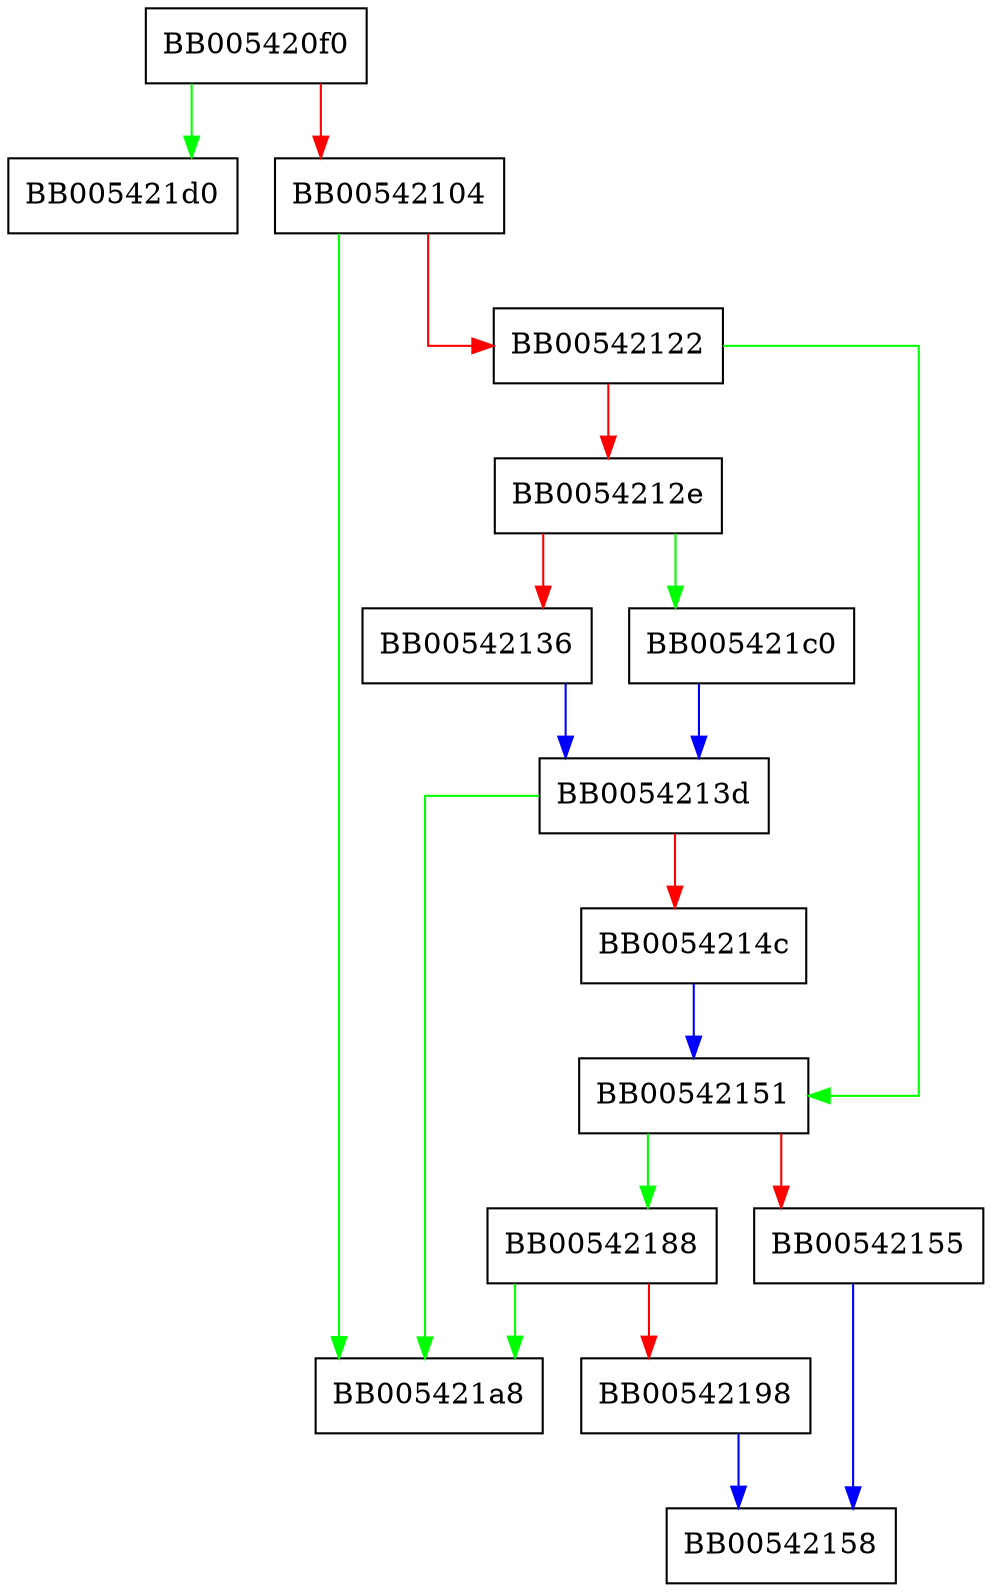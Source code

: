 digraph BN_mod_lshift {
  node [shape="box"];
  graph [splines=ortho];
  BB005420f0 -> BB005421d0 [color="green"];
  BB005420f0 -> BB00542104 [color="red"];
  BB00542104 -> BB005421a8 [color="green"];
  BB00542104 -> BB00542122 [color="red"];
  BB00542122 -> BB00542151 [color="green"];
  BB00542122 -> BB0054212e [color="red"];
  BB0054212e -> BB005421c0 [color="green"];
  BB0054212e -> BB00542136 [color="red"];
  BB00542136 -> BB0054213d [color="blue"];
  BB0054213d -> BB005421a8 [color="green"];
  BB0054213d -> BB0054214c [color="red"];
  BB0054214c -> BB00542151 [color="blue"];
  BB00542151 -> BB00542188 [color="green"];
  BB00542151 -> BB00542155 [color="red"];
  BB00542155 -> BB00542158 [color="blue"];
  BB00542188 -> BB005421a8 [color="green"];
  BB00542188 -> BB00542198 [color="red"];
  BB00542198 -> BB00542158 [color="blue"];
  BB005421c0 -> BB0054213d [color="blue"];
}